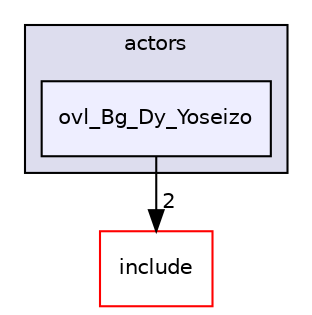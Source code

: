digraph "src/overlays/actors/ovl_Bg_Dy_Yoseizo" {
  compound=true
  node [ fontsize="10", fontname="Helvetica"];
  edge [ labelfontsize="10", labelfontname="Helvetica"];
  subgraph clusterdir_e93473484be31ce7bcb356bd643a22f8 {
    graph [ bgcolor="#ddddee", pencolor="black", label="actors" fontname="Helvetica", fontsize="10", URL="dir_e93473484be31ce7bcb356bd643a22f8.html"]
  dir_81d076ebcae21c9cb5875fb9d533ad60 [shape=box, label="ovl_Bg_Dy_Yoseizo", style="filled", fillcolor="#eeeeff", pencolor="black", URL="dir_81d076ebcae21c9cb5875fb9d533ad60.html"];
  }
  dir_d44c64559bbebec7f509842c48db8b23 [shape=box label="include" fillcolor="white" style="filled" color="red" URL="dir_d44c64559bbebec7f509842c48db8b23.html"];
  dir_81d076ebcae21c9cb5875fb9d533ad60->dir_d44c64559bbebec7f509842c48db8b23 [headlabel="2", labeldistance=1.5 headhref="dir_000025_000000.html"];
}
